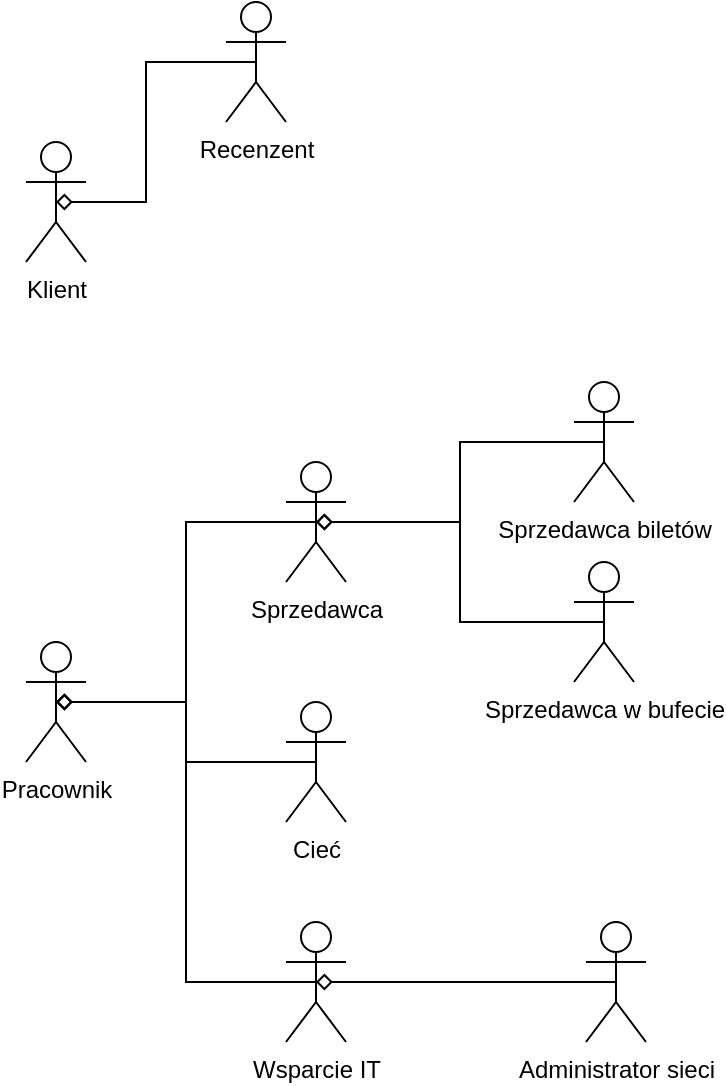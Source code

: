 <mxfile version="20.6.2" type="github">
  <diagram id="xGRFWv-86JrU4ld9lAH6" name="Strona-1">
    <mxGraphModel dx="1178" dy="641" grid="1" gridSize="10" guides="1" tooltips="1" connect="1" arrows="1" fold="1" page="1" pageScale="1" pageWidth="827" pageHeight="1169" math="0" shadow="0">
      <root>
        <mxCell id="0" />
        <mxCell id="1" parent="0" />
        <mxCell id="sqHnBvawsnAPbd3wMaf9-26" style="edgeStyle=orthogonalEdgeStyle;rounded=0;orthogonalLoop=1;jettySize=auto;html=1;exitX=0.5;exitY=0.5;exitDx=0;exitDy=0;exitPerimeter=0;entryX=0.5;entryY=0.5;entryDx=0;entryDy=0;entryPerimeter=0;startArrow=diamond;startFill=0;endArrow=none;endFill=0;" edge="1" parent="1" source="sqHnBvawsnAPbd3wMaf9-1" target="sqHnBvawsnAPbd3wMaf9-10">
          <mxGeometry relative="1" as="geometry">
            <Array as="points">
              <mxPoint x="230" y="360" />
              <mxPoint x="230" y="290" />
            </Array>
          </mxGeometry>
        </mxCell>
        <mxCell id="sqHnBvawsnAPbd3wMaf9-1" value="Klient" style="shape=umlActor;verticalLabelPosition=bottom;verticalAlign=top;html=1;" vertex="1" parent="1">
          <mxGeometry x="170" y="330" width="30" height="60" as="geometry" />
        </mxCell>
        <mxCell id="sqHnBvawsnAPbd3wMaf9-4" value="Cieć" style="shape=umlActor;verticalLabelPosition=bottom;verticalAlign=top;html=1;" vertex="1" parent="1">
          <mxGeometry x="300" y="610" width="30" height="60" as="geometry" />
        </mxCell>
        <mxCell id="sqHnBvawsnAPbd3wMaf9-19" style="edgeStyle=orthogonalEdgeStyle;rounded=0;orthogonalLoop=1;jettySize=auto;html=1;exitX=0.5;exitY=0.5;exitDx=0;exitDy=0;exitPerimeter=0;entryX=0.5;entryY=0.5;entryDx=0;entryDy=0;entryPerimeter=0;startArrow=diamond;startFill=0;endArrow=none;endFill=0;" edge="1" parent="1" source="sqHnBvawsnAPbd3wMaf9-5" target="sqHnBvawsnAPbd3wMaf9-6">
          <mxGeometry relative="1" as="geometry">
            <Array as="points">
              <mxPoint x="250" y="610" />
              <mxPoint x="250" y="520" />
            </Array>
          </mxGeometry>
        </mxCell>
        <mxCell id="sqHnBvawsnAPbd3wMaf9-20" style="edgeStyle=orthogonalEdgeStyle;rounded=0;orthogonalLoop=1;jettySize=auto;html=1;exitX=0.5;exitY=0.5;exitDx=0;exitDy=0;exitPerimeter=0;entryX=0.5;entryY=0.5;entryDx=0;entryDy=0;entryPerimeter=0;startArrow=diamond;startFill=0;endArrow=none;endFill=0;" edge="1" parent="1" source="sqHnBvawsnAPbd3wMaf9-5" target="sqHnBvawsnAPbd3wMaf9-4">
          <mxGeometry relative="1" as="geometry" />
        </mxCell>
        <mxCell id="sqHnBvawsnAPbd3wMaf9-21" style="edgeStyle=orthogonalEdgeStyle;rounded=0;orthogonalLoop=1;jettySize=auto;html=1;exitX=0.5;exitY=0.5;exitDx=0;exitDy=0;exitPerimeter=0;entryX=0.5;entryY=0.5;entryDx=0;entryDy=0;entryPerimeter=0;startArrow=diamond;startFill=0;endArrow=none;endFill=0;" edge="1" parent="1" source="sqHnBvawsnAPbd3wMaf9-5" target="sqHnBvawsnAPbd3wMaf9-7">
          <mxGeometry relative="1" as="geometry">
            <Array as="points">
              <mxPoint x="250" y="610" />
              <mxPoint x="250" y="750" />
            </Array>
          </mxGeometry>
        </mxCell>
        <mxCell id="sqHnBvawsnAPbd3wMaf9-5" value="Pracownik" style="shape=umlActor;verticalLabelPosition=bottom;verticalAlign=top;html=1;" vertex="1" parent="1">
          <mxGeometry x="170" y="580" width="30" height="60" as="geometry" />
        </mxCell>
        <mxCell id="sqHnBvawsnAPbd3wMaf9-22" style="edgeStyle=orthogonalEdgeStyle;rounded=0;orthogonalLoop=1;jettySize=auto;html=1;exitX=0.5;exitY=0.5;exitDx=0;exitDy=0;exitPerimeter=0;entryX=0.5;entryY=0.5;entryDx=0;entryDy=0;entryPerimeter=0;startArrow=diamond;startFill=0;endArrow=none;endFill=0;" edge="1" parent="1" source="sqHnBvawsnAPbd3wMaf9-6" target="sqHnBvawsnAPbd3wMaf9-8">
          <mxGeometry relative="1" as="geometry" />
        </mxCell>
        <mxCell id="sqHnBvawsnAPbd3wMaf9-24" style="edgeStyle=orthogonalEdgeStyle;rounded=0;orthogonalLoop=1;jettySize=auto;html=1;exitX=0.5;exitY=0.5;exitDx=0;exitDy=0;exitPerimeter=0;entryX=0.5;entryY=0.5;entryDx=0;entryDy=0;entryPerimeter=0;startArrow=diamond;startFill=0;endArrow=none;endFill=0;" edge="1" parent="1" source="sqHnBvawsnAPbd3wMaf9-6" target="sqHnBvawsnAPbd3wMaf9-9">
          <mxGeometry relative="1" as="geometry" />
        </mxCell>
        <mxCell id="sqHnBvawsnAPbd3wMaf9-6" value="Sprzedawca" style="shape=umlActor;verticalLabelPosition=bottom;verticalAlign=top;html=1;" vertex="1" parent="1">
          <mxGeometry x="300" y="490" width="30" height="60" as="geometry" />
        </mxCell>
        <mxCell id="sqHnBvawsnAPbd3wMaf9-25" style="edgeStyle=orthogonalEdgeStyle;rounded=0;orthogonalLoop=1;jettySize=auto;html=1;exitX=0.5;exitY=0.5;exitDx=0;exitDy=0;exitPerimeter=0;entryX=0.5;entryY=0.5;entryDx=0;entryDy=0;entryPerimeter=0;startArrow=diamond;startFill=0;endArrow=none;endFill=0;" edge="1" parent="1" source="sqHnBvawsnAPbd3wMaf9-7" target="sqHnBvawsnAPbd3wMaf9-12">
          <mxGeometry relative="1" as="geometry" />
        </mxCell>
        <mxCell id="sqHnBvawsnAPbd3wMaf9-7" value="Wsparcie IT" style="shape=umlActor;verticalLabelPosition=bottom;verticalAlign=top;html=1;" vertex="1" parent="1">
          <mxGeometry x="300" y="720" width="30" height="60" as="geometry" />
        </mxCell>
        <mxCell id="sqHnBvawsnAPbd3wMaf9-8" value="Sprzedawca biletów" style="shape=umlActor;verticalLabelPosition=bottom;verticalAlign=top;html=1;" vertex="1" parent="1">
          <mxGeometry x="444" y="450" width="30" height="60" as="geometry" />
        </mxCell>
        <mxCell id="sqHnBvawsnAPbd3wMaf9-9" value="Sprzedawca w bufecie" style="shape=umlActor;verticalLabelPosition=bottom;verticalAlign=top;html=1;" vertex="1" parent="1">
          <mxGeometry x="444" y="540" width="30" height="60" as="geometry" />
        </mxCell>
        <mxCell id="sqHnBvawsnAPbd3wMaf9-10" value="Recenzent" style="shape=umlActor;verticalLabelPosition=bottom;verticalAlign=top;html=1;" vertex="1" parent="1">
          <mxGeometry x="270" y="260" width="30" height="60" as="geometry" />
        </mxCell>
        <mxCell id="sqHnBvawsnAPbd3wMaf9-12" value="Administrator sieci" style="shape=umlActor;verticalLabelPosition=bottom;verticalAlign=top;html=1;" vertex="1" parent="1">
          <mxGeometry x="450" y="720" width="30" height="60" as="geometry" />
        </mxCell>
      </root>
    </mxGraphModel>
  </diagram>
</mxfile>
